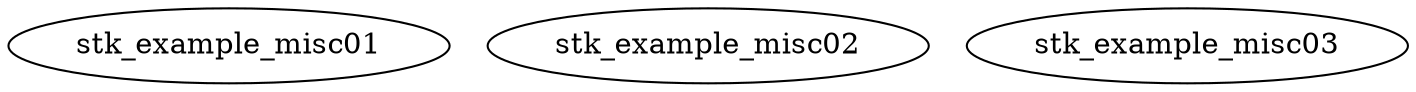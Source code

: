 /* Created by mdot for Matlab */
digraph m2html {

  stk_example_misc01 [URL="stk_example_misc01.html"];
  stk_example_misc02 [URL="stk_example_misc02.html"];
  stk_example_misc03 [URL="stk_example_misc03.html"];
}
